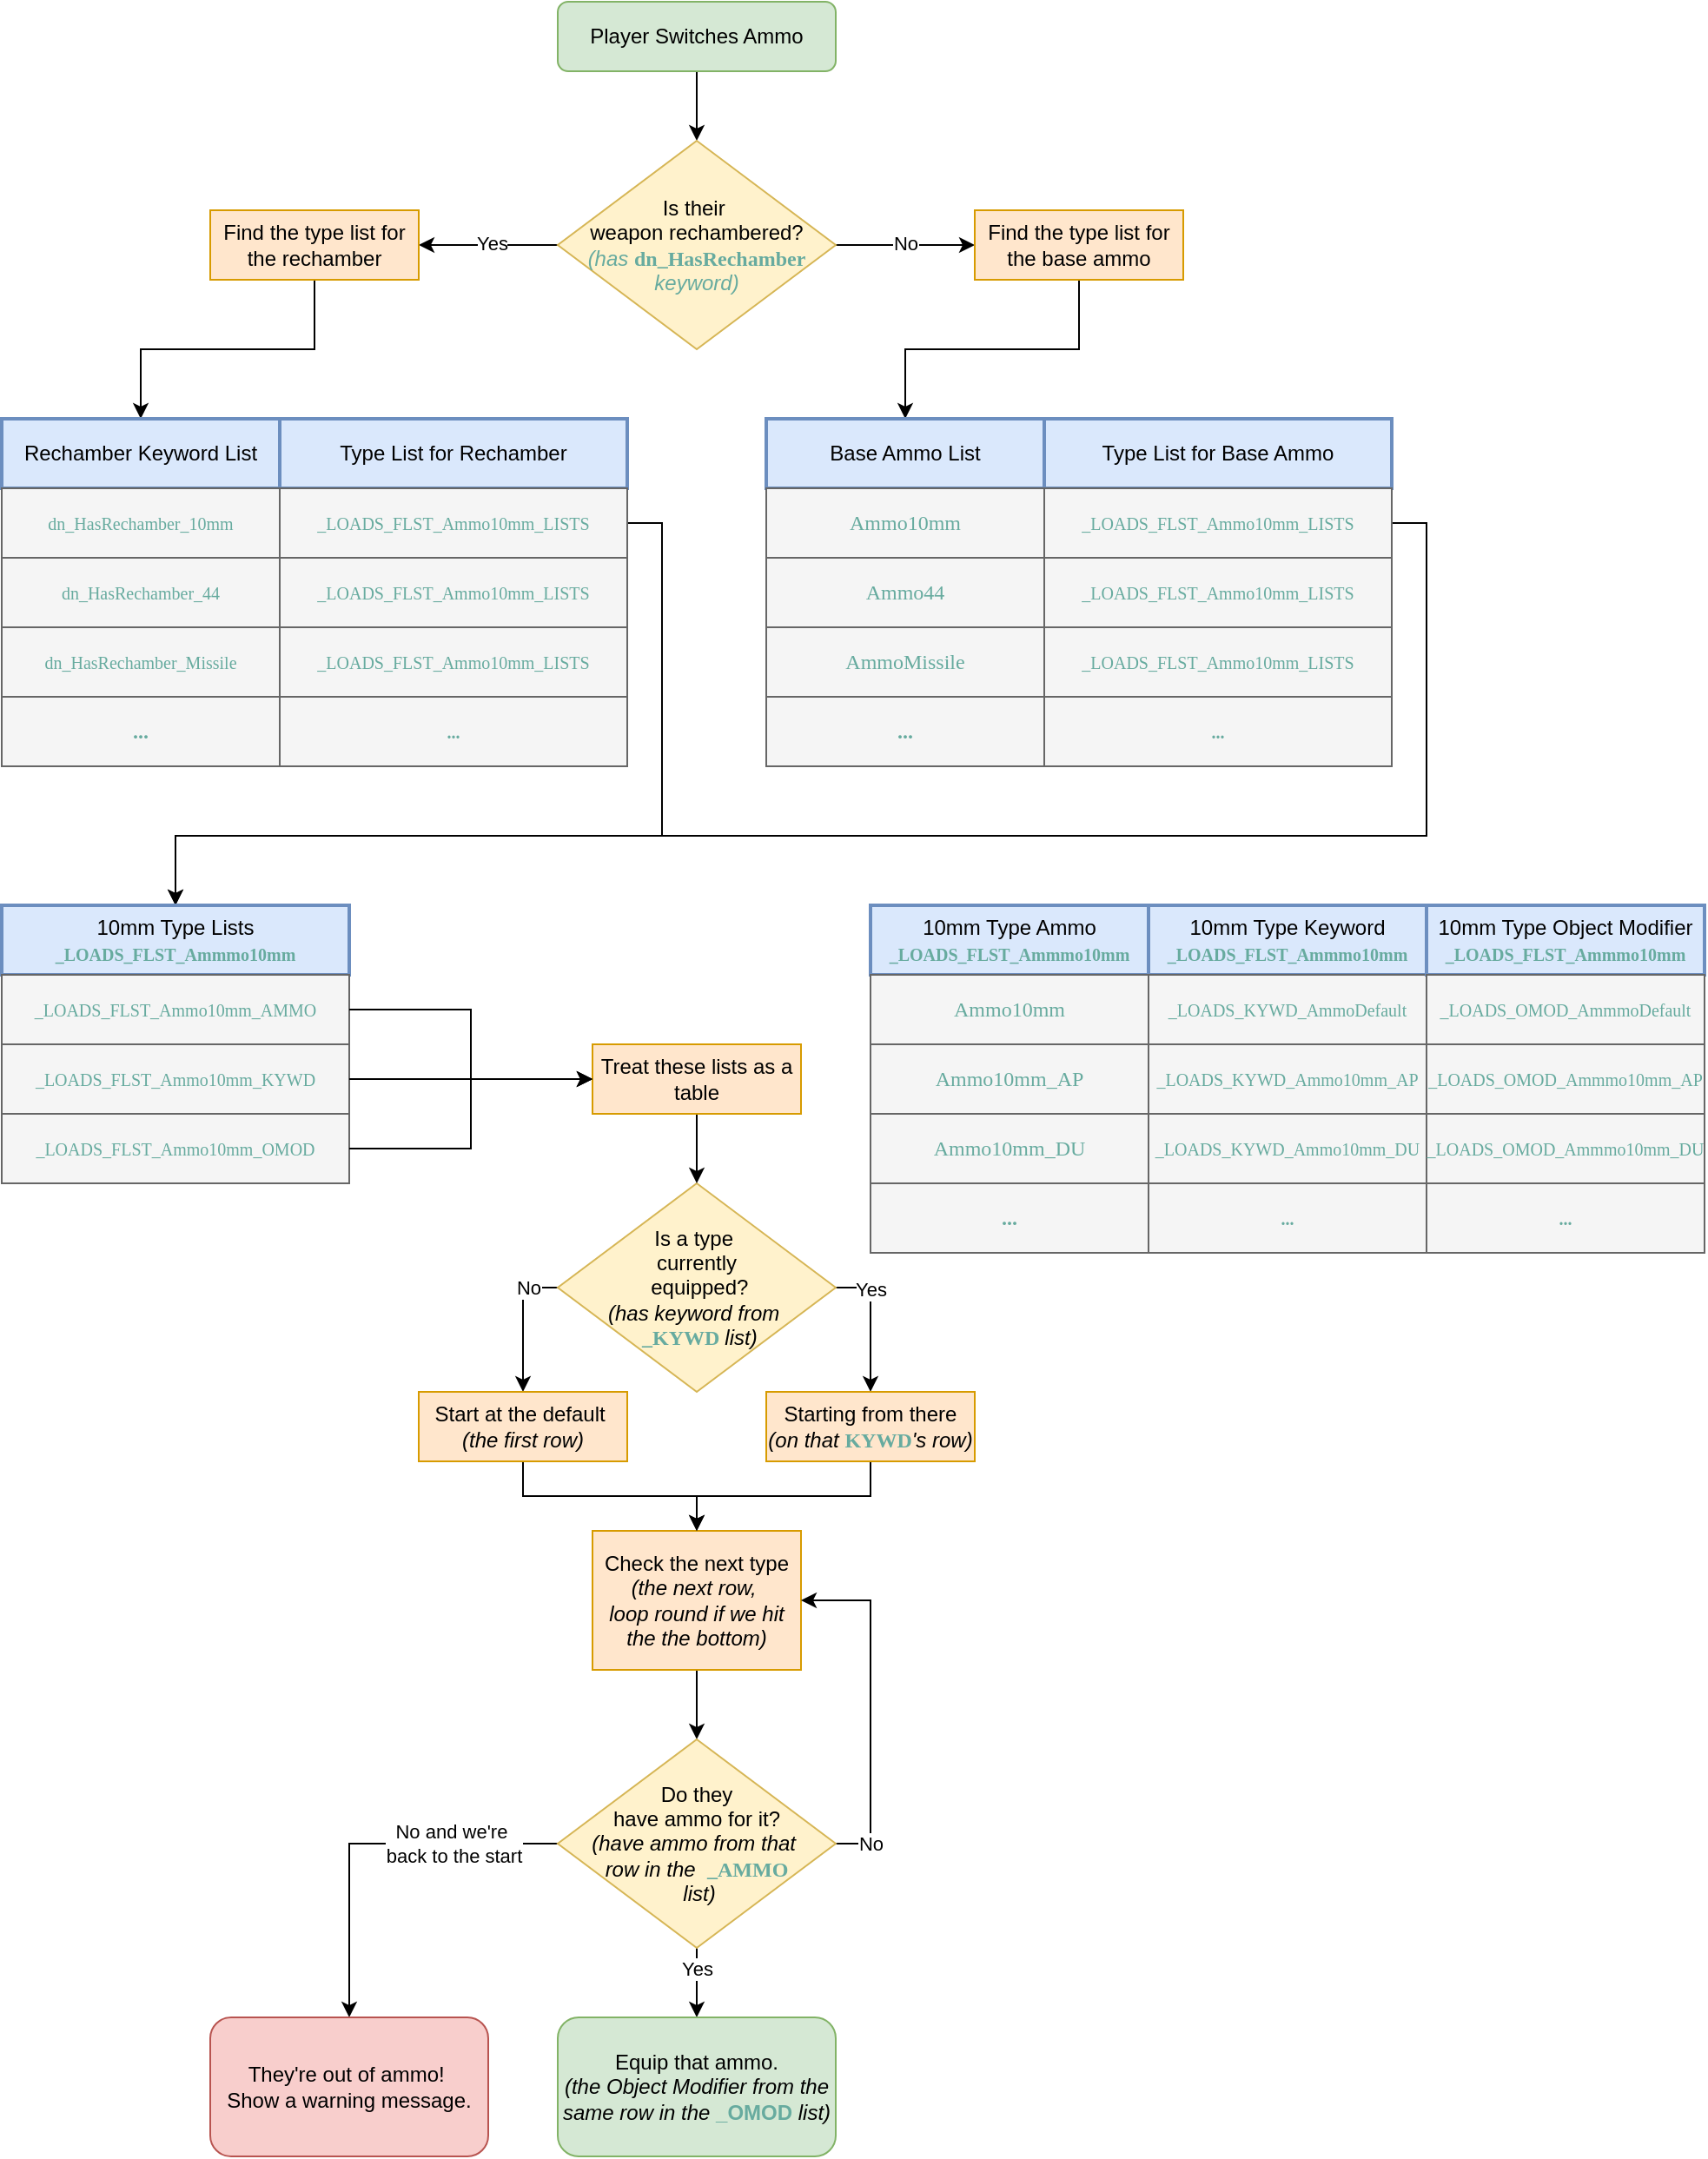 <mxfile version="25.0.1">
  <diagram name="Page-1" id="Z3C1NiTa7ygTj1chKMIx">
    <mxGraphModel dx="792" dy="1180" grid="1" gridSize="10" guides="1" tooltips="1" connect="1" arrows="1" fold="1" page="1" pageScale="1" pageWidth="1200" pageHeight="1600" math="0" shadow="0">
      <root>
        <mxCell id="0" />
        <mxCell id="1" parent="0" />
        <mxCell id="u2kjIfs1mv_Wrb9bzfoM-34" style="edgeStyle=orthogonalEdgeStyle;rounded=0;orthogonalLoop=1;jettySize=auto;html=1;entryX=0.5;entryY=0;entryDx=0;entryDy=0;" parent="1" source="u2kjIfs1mv_Wrb9bzfoM-1" target="u2kjIfs1mv_Wrb9bzfoM-2" edge="1">
          <mxGeometry relative="1" as="geometry" />
        </mxCell>
        <mxCell id="u2kjIfs1mv_Wrb9bzfoM-1" value="Player Switches Ammo" style="rounded=1;whiteSpace=wrap;html=1;fillColor=#d5e8d4;strokeColor=#82b366;" parent="1" vertex="1">
          <mxGeometry x="360" y="160" width="160" height="40" as="geometry" />
        </mxCell>
        <mxCell id="u2kjIfs1mv_Wrb9bzfoM-27" style="edgeStyle=orthogonalEdgeStyle;rounded=0;orthogonalLoop=1;jettySize=auto;html=1;entryX=0;entryY=0.5;entryDx=0;entryDy=0;" parent="1" source="u2kjIfs1mv_Wrb9bzfoM-2" target="u2kjIfs1mv_Wrb9bzfoM-3" edge="1">
          <mxGeometry relative="1" as="geometry" />
        </mxCell>
        <mxCell id="u2kjIfs1mv_Wrb9bzfoM-75" value="No" style="edgeLabel;html=1;align=center;verticalAlign=middle;resizable=0;points=[];" parent="u2kjIfs1mv_Wrb9bzfoM-27" vertex="1" connectable="0">
          <mxGeometry x="-0.006" y="1" relative="1" as="geometry">
            <mxPoint as="offset" />
          </mxGeometry>
        </mxCell>
        <mxCell id="u2kjIfs1mv_Wrb9bzfoM-29" style="edgeStyle=orthogonalEdgeStyle;rounded=0;orthogonalLoop=1;jettySize=auto;html=1;exitX=0;exitY=0.5;exitDx=0;exitDy=0;" parent="1" source="u2kjIfs1mv_Wrb9bzfoM-2" target="u2kjIfs1mv_Wrb9bzfoM-28" edge="1">
          <mxGeometry relative="1" as="geometry" />
        </mxCell>
        <mxCell id="u2kjIfs1mv_Wrb9bzfoM-76" value="Yes" style="edgeLabel;html=1;align=center;verticalAlign=middle;resizable=0;points=[];" parent="u2kjIfs1mv_Wrb9bzfoM-29" vertex="1" connectable="0">
          <mxGeometry x="-0.053" y="-1" relative="1" as="geometry">
            <mxPoint as="offset" />
          </mxGeometry>
        </mxCell>
        <mxCell id="u2kjIfs1mv_Wrb9bzfoM-2" value="Is their&amp;nbsp;&lt;div&gt;weapon rechambered?&lt;div&gt;&lt;font color=&quot;#67ab9f&quot;&gt;&lt;i&gt;(has&amp;nbsp;&lt;/i&gt;&lt;font style=&quot;&quot; face=&quot;Lucida Console&quot;&gt;&lt;b&gt;dn_HasRechamber&lt;/b&gt;&lt;/font&gt;&lt;/font&gt;&lt;/div&gt;&lt;div&gt;&lt;font color=&quot;#67ab9f&quot;&gt;&lt;font style=&quot;&quot; face=&quot;Lucida Console&quot;&gt;&lt;b&gt;&lt;/b&gt;&lt;/font&gt;&lt;i&gt;keyword)&lt;/i&gt;&lt;/font&gt;&lt;/div&gt;&lt;/div&gt;" style="rhombus;whiteSpace=wrap;html=1;fillColor=#fff2cc;strokeColor=#d6b656;" parent="1" vertex="1">
          <mxGeometry x="360" y="240" width="160" height="120" as="geometry" />
        </mxCell>
        <mxCell id="u2kjIfs1mv_Wrb9bzfoM-30" style="edgeStyle=orthogonalEdgeStyle;rounded=0;orthogonalLoop=1;jettySize=auto;html=1;entryX=0.5;entryY=0;entryDx=0;entryDy=0;" parent="1" source="u2kjIfs1mv_Wrb9bzfoM-3" target="u2kjIfs1mv_Wrb9bzfoM-5" edge="1">
          <mxGeometry relative="1" as="geometry" />
        </mxCell>
        <mxCell id="u2kjIfs1mv_Wrb9bzfoM-3" value="Find the type list for the base ammo" style="rounded=0;whiteSpace=wrap;html=1;fillColor=#ffe6cc;strokeColor=#d79b00;" parent="1" vertex="1">
          <mxGeometry x="600" y="280" width="120" height="40" as="geometry" />
        </mxCell>
        <mxCell id="u2kjIfs1mv_Wrb9bzfoM-35" style="edgeStyle=orthogonalEdgeStyle;rounded=0;orthogonalLoop=1;jettySize=auto;html=1;entryX=0.5;entryY=0;entryDx=0;entryDy=0;exitX=1;exitY=0.5;exitDx=0;exitDy=0;" parent="1" source="u2kjIfs1mv_Wrb9bzfoM-13" target="u2kjIfs1mv_Wrb9bzfoM-32" edge="1">
          <mxGeometry relative="1" as="geometry">
            <Array as="points">
              <mxPoint x="860" y="460" />
              <mxPoint x="860" y="640" />
              <mxPoint x="140" y="640" />
            </Array>
          </mxGeometry>
        </mxCell>
        <mxCell id="u2kjIfs1mv_Wrb9bzfoM-36" style="edgeStyle=orthogonalEdgeStyle;rounded=0;orthogonalLoop=1;jettySize=auto;html=1;entryX=0.5;entryY=0;entryDx=0;entryDy=0;exitX=1;exitY=0.5;exitDx=0;exitDy=0;" parent="1" source="u2kjIfs1mv_Wrb9bzfoM-23" target="u2kjIfs1mv_Wrb9bzfoM-32" edge="1">
          <mxGeometry relative="1" as="geometry">
            <Array as="points">
              <mxPoint x="420" y="460" />
              <mxPoint x="420" y="640" />
              <mxPoint x="140" y="640" />
            </Array>
          </mxGeometry>
        </mxCell>
        <mxCell id="u2kjIfs1mv_Wrb9bzfoM-31" style="edgeStyle=orthogonalEdgeStyle;rounded=0;orthogonalLoop=1;jettySize=auto;html=1;" parent="1" source="u2kjIfs1mv_Wrb9bzfoM-28" target="u2kjIfs1mv_Wrb9bzfoM-17" edge="1">
          <mxGeometry relative="1" as="geometry" />
        </mxCell>
        <mxCell id="u2kjIfs1mv_Wrb9bzfoM-28" value="Find the type list for the rechamber" style="rounded=0;whiteSpace=wrap;html=1;fillColor=#ffe6cc;strokeColor=#d79b00;" parent="1" vertex="1">
          <mxGeometry x="160" y="280" width="120" height="40" as="geometry" />
        </mxCell>
        <mxCell id="u2kjIfs1mv_Wrb9bzfoM-39" value="" style="group" parent="1" vertex="1" connectable="0">
          <mxGeometry x="40" y="400" width="360" height="200" as="geometry" />
        </mxCell>
        <mxCell id="u2kjIfs1mv_Wrb9bzfoM-17" value="Rechamber Keyword List" style="rounded=0;whiteSpace=wrap;html=1;strokeWidth=2;fillColor=#dae8fc;strokeColor=#6c8ebf;" parent="u2kjIfs1mv_Wrb9bzfoM-39" vertex="1">
          <mxGeometry width="160" height="40" as="geometry" />
        </mxCell>
        <mxCell id="u2kjIfs1mv_Wrb9bzfoM-18" value="Type List for Rechamber" style="rounded=0;whiteSpace=wrap;html=1;strokeWidth=2;fillColor=#dae8fc;strokeColor=#6c8ebf;" parent="u2kjIfs1mv_Wrb9bzfoM-39" vertex="1">
          <mxGeometry x="160" width="200" height="40" as="geometry" />
        </mxCell>
        <mxCell id="u2kjIfs1mv_Wrb9bzfoM-19" value="&lt;font size=&quot;1&quot; color=&quot;#67ab9f&quot; face=&quot;Lucida Console&quot;&gt;dn_HasRechamber_10mm&lt;/font&gt;" style="rounded=0;whiteSpace=wrap;html=1;fillColor=#f5f5f5;strokeColor=#666666;fontColor=#333333;" parent="u2kjIfs1mv_Wrb9bzfoM-39" vertex="1">
          <mxGeometry y="40" width="160" height="40" as="geometry" />
        </mxCell>
        <mxCell id="u2kjIfs1mv_Wrb9bzfoM-20" value="&lt;span style=&quot;color: rgb(103, 171, 159); font-family: &amp;quot;Lucida Console&amp;quot;; font-size: x-small;&quot;&gt;dn_HasRechamber_44&lt;/span&gt;" style="rounded=0;whiteSpace=wrap;html=1;fillColor=#f5f5f5;strokeColor=#666666;fontColor=#333333;" parent="u2kjIfs1mv_Wrb9bzfoM-39" vertex="1">
          <mxGeometry y="80" width="160" height="40" as="geometry" />
        </mxCell>
        <mxCell id="u2kjIfs1mv_Wrb9bzfoM-21" value="&lt;span style=&quot;color: rgb(103, 171, 159); font-family: &amp;quot;Lucida Console&amp;quot;; font-size: x-small;&quot;&gt;dn_HasRechamber_Missile&lt;/span&gt;" style="rounded=0;whiteSpace=wrap;html=1;fillColor=#f5f5f5;strokeColor=#666666;fontColor=#333333;" parent="u2kjIfs1mv_Wrb9bzfoM-39" vertex="1">
          <mxGeometry y="120" width="160" height="40" as="geometry" />
        </mxCell>
        <mxCell id="u2kjIfs1mv_Wrb9bzfoM-22" value="&lt;font color=&quot;#67ab9f&quot; face=&quot;Lucida Console&quot;&gt;&lt;b&gt;...&lt;/b&gt;&lt;/font&gt;" style="rounded=0;whiteSpace=wrap;html=1;fillColor=#f5f5f5;strokeColor=#666666;fontColor=#333333;" parent="u2kjIfs1mv_Wrb9bzfoM-39" vertex="1">
          <mxGeometry y="160" width="160" height="40" as="geometry" />
        </mxCell>
        <mxCell id="u2kjIfs1mv_Wrb9bzfoM-23" value="&lt;font size=&quot;1&quot; color=&quot;#67ab9f&quot; face=&quot;Lucida Console&quot;&gt;_LOADS_FLST_Ammo10mm_LISTS&lt;/font&gt;" style="rounded=0;whiteSpace=wrap;html=1;fillColor=#f5f5f5;fontColor=#333333;strokeColor=#666666;" parent="u2kjIfs1mv_Wrb9bzfoM-39" vertex="1">
          <mxGeometry x="160" y="40" width="200" height="40" as="geometry" />
        </mxCell>
        <mxCell id="u2kjIfs1mv_Wrb9bzfoM-24" value="&lt;font size=&quot;1&quot; color=&quot;#67ab9f&quot; face=&quot;Lucida Console&quot;&gt;_LOADS_FLST_Ammo10mm_LISTS&lt;/font&gt;" style="rounded=0;whiteSpace=wrap;html=1;fillColor=#f5f5f5;fontColor=#333333;strokeColor=#666666;" parent="u2kjIfs1mv_Wrb9bzfoM-39" vertex="1">
          <mxGeometry x="160" y="80" width="200" height="40" as="geometry" />
        </mxCell>
        <mxCell id="u2kjIfs1mv_Wrb9bzfoM-25" value="&lt;font size=&quot;1&quot; color=&quot;#67ab9f&quot; face=&quot;Lucida Console&quot;&gt;_LOADS_FLST_Ammo10mm_LISTS&lt;/font&gt;" style="rounded=0;whiteSpace=wrap;html=1;fillColor=#f5f5f5;fontColor=#333333;strokeColor=#666666;" parent="u2kjIfs1mv_Wrb9bzfoM-39" vertex="1">
          <mxGeometry x="160" y="120" width="200" height="40" as="geometry" />
        </mxCell>
        <mxCell id="u2kjIfs1mv_Wrb9bzfoM-26" value="&lt;font size=&quot;1&quot; color=&quot;#67ab9f&quot; face=&quot;Lucida Console&quot;&gt;&lt;b style=&quot;&quot;&gt;...&lt;/b&gt;&lt;/font&gt;" style="rounded=0;whiteSpace=wrap;html=1;fillColor=#f5f5f5;fontColor=#333333;strokeColor=#666666;" parent="u2kjIfs1mv_Wrb9bzfoM-39" vertex="1">
          <mxGeometry x="160" y="160" width="200" height="40" as="geometry" />
        </mxCell>
        <mxCell id="u2kjIfs1mv_Wrb9bzfoM-40" value="" style="group;strokeWidth=0;" parent="1" vertex="1" connectable="0">
          <mxGeometry x="480" y="400" width="360" height="200" as="geometry" />
        </mxCell>
        <mxCell id="u2kjIfs1mv_Wrb9bzfoM-5" value="Base Ammo List" style="rounded=0;whiteSpace=wrap;html=1;strokeWidth=2;fillColor=#dae8fc;strokeColor=#6c8ebf;" parent="u2kjIfs1mv_Wrb9bzfoM-40" vertex="1">
          <mxGeometry width="160" height="40" as="geometry" />
        </mxCell>
        <mxCell id="u2kjIfs1mv_Wrb9bzfoM-6" value="&lt;div&gt;Type List for Base Ammo&lt;/div&gt;" style="rounded=0;whiteSpace=wrap;html=1;strokeWidth=2;fillColor=#dae8fc;strokeColor=#6c8ebf;" parent="u2kjIfs1mv_Wrb9bzfoM-40" vertex="1">
          <mxGeometry x="160" width="200" height="40" as="geometry" />
        </mxCell>
        <mxCell id="u2kjIfs1mv_Wrb9bzfoM-9" value="&lt;font color=&quot;#67ab9f&quot; face=&quot;Lucida Console&quot;&gt;Ammo10mm&lt;/font&gt;" style="rounded=0;whiteSpace=wrap;html=1;fillColor=#f5f5f5;fontColor=#333333;strokeColor=#666666;" parent="u2kjIfs1mv_Wrb9bzfoM-40" vertex="1">
          <mxGeometry y="40" width="160" height="40" as="geometry" />
        </mxCell>
        <mxCell id="u2kjIfs1mv_Wrb9bzfoM-10" value="&lt;font color=&quot;#67ab9f&quot; face=&quot;Lucida Console&quot;&gt;Ammo44&lt;/font&gt;" style="rounded=0;whiteSpace=wrap;html=1;fillColor=#f5f5f5;fontColor=#333333;strokeColor=#666666;" parent="u2kjIfs1mv_Wrb9bzfoM-40" vertex="1">
          <mxGeometry y="80" width="160" height="40" as="geometry" />
        </mxCell>
        <mxCell id="u2kjIfs1mv_Wrb9bzfoM-11" value="&lt;font color=&quot;#67ab9f&quot; face=&quot;Lucida Console&quot;&gt;AmmoMissile&lt;/font&gt;" style="rounded=0;whiteSpace=wrap;html=1;fillColor=#f5f5f5;fontColor=#333333;strokeColor=#666666;" parent="u2kjIfs1mv_Wrb9bzfoM-40" vertex="1">
          <mxGeometry y="120" width="160" height="40" as="geometry" />
        </mxCell>
        <mxCell id="u2kjIfs1mv_Wrb9bzfoM-12" value="&lt;font color=&quot;#67ab9f&quot; face=&quot;Lucida Console&quot;&gt;&lt;b&gt;...&lt;/b&gt;&lt;/font&gt;" style="rounded=0;whiteSpace=wrap;html=1;fillColor=#f5f5f5;fontColor=#333333;strokeColor=#666666;" parent="u2kjIfs1mv_Wrb9bzfoM-40" vertex="1">
          <mxGeometry y="160" width="160" height="40" as="geometry" />
        </mxCell>
        <mxCell id="u2kjIfs1mv_Wrb9bzfoM-13" value="&lt;font size=&quot;1&quot; color=&quot;#67ab9f&quot; face=&quot;Lucida Console&quot;&gt;_LOADS_FLST_Ammo10mm_LISTS&lt;/font&gt;" style="rounded=0;whiteSpace=wrap;html=1;fillColor=#f5f5f5;fontColor=#333333;strokeColor=#666666;" parent="u2kjIfs1mv_Wrb9bzfoM-40" vertex="1">
          <mxGeometry x="160" y="40" width="200" height="40" as="geometry" />
        </mxCell>
        <mxCell id="u2kjIfs1mv_Wrb9bzfoM-14" value="&lt;font size=&quot;1&quot; color=&quot;#67ab9f&quot; face=&quot;Lucida Console&quot;&gt;_LOADS_FLST_Ammo10mm_LISTS&lt;/font&gt;" style="rounded=0;whiteSpace=wrap;html=1;fillColor=#f5f5f5;fontColor=#333333;strokeColor=#666666;" parent="u2kjIfs1mv_Wrb9bzfoM-40" vertex="1">
          <mxGeometry x="160" y="80" width="200" height="40" as="geometry" />
        </mxCell>
        <mxCell id="u2kjIfs1mv_Wrb9bzfoM-15" value="&lt;font size=&quot;1&quot; color=&quot;#67ab9f&quot; face=&quot;Lucida Console&quot;&gt;_LOADS_FLST_Ammo10mm_LISTS&lt;/font&gt;" style="rounded=0;whiteSpace=wrap;html=1;fillColor=#f5f5f5;fontColor=#333333;strokeColor=#666666;" parent="u2kjIfs1mv_Wrb9bzfoM-40" vertex="1">
          <mxGeometry x="160" y="120" width="200" height="40" as="geometry" />
        </mxCell>
        <mxCell id="u2kjIfs1mv_Wrb9bzfoM-16" value="&lt;font size=&quot;1&quot; color=&quot;#67ab9f&quot; face=&quot;Lucida Console&quot;&gt;&lt;b style=&quot;&quot;&gt;...&lt;/b&gt;&lt;/font&gt;" style="rounded=0;whiteSpace=wrap;html=1;fillColor=#f5f5f5;fontColor=#333333;strokeColor=#666666;" parent="u2kjIfs1mv_Wrb9bzfoM-40" vertex="1">
          <mxGeometry x="160" y="160" width="200" height="40" as="geometry" />
        </mxCell>
        <mxCell id="u2kjIfs1mv_Wrb9bzfoM-41" value="" style="group" parent="1" vertex="1" connectable="0">
          <mxGeometry x="40" y="680" width="200" height="160" as="geometry" />
        </mxCell>
        <mxCell id="u2kjIfs1mv_Wrb9bzfoM-32" value="10mm Type Lists&lt;div&gt;&lt;font color=&quot;#67ab9f&quot; size=&quot;1&quot; face=&quot;Lucida Console&quot;&gt;&lt;b style=&quot;&quot;&gt;_LOADS_FLST_Ammmo10mm&lt;/b&gt;&lt;/font&gt;&lt;/div&gt;" style="rounded=0;whiteSpace=wrap;html=1;strokeWidth=2;fillColor=#dae8fc;strokeColor=#6c8ebf;" parent="u2kjIfs1mv_Wrb9bzfoM-41" vertex="1">
          <mxGeometry width="200" height="40" as="geometry" />
        </mxCell>
        <mxCell id="u2kjIfs1mv_Wrb9bzfoM-33" value="&lt;font size=&quot;1&quot; color=&quot;#67ab9f&quot; face=&quot;Lucida Console&quot;&gt;_LOADS_FLST_Ammo10mm_AMMO&lt;/font&gt;" style="rounded=0;whiteSpace=wrap;html=1;fillColor=#f5f5f5;fontColor=#333333;strokeColor=#666666;" parent="u2kjIfs1mv_Wrb9bzfoM-41" vertex="1">
          <mxGeometry y="40" width="200" height="40" as="geometry" />
        </mxCell>
        <mxCell id="u2kjIfs1mv_Wrb9bzfoM-37" value="&lt;font size=&quot;1&quot; color=&quot;#67ab9f&quot; face=&quot;Lucida Console&quot;&gt;_LOADS_FLST_Ammo10mm_KYWD&lt;/font&gt;" style="rounded=0;whiteSpace=wrap;html=1;fillColor=#f5f5f5;fontColor=#333333;strokeColor=#666666;" parent="u2kjIfs1mv_Wrb9bzfoM-41" vertex="1">
          <mxGeometry y="80" width="200" height="40" as="geometry" />
        </mxCell>
        <mxCell id="u2kjIfs1mv_Wrb9bzfoM-38" value="&lt;font size=&quot;1&quot; color=&quot;#67ab9f&quot; face=&quot;Lucida Console&quot;&gt;_LOADS_FLST_Ammo10mm_OMOD&lt;/font&gt;" style="rounded=0;whiteSpace=wrap;html=1;fillColor=#f5f5f5;fontColor=#333333;strokeColor=#666666;" parent="u2kjIfs1mv_Wrb9bzfoM-41" vertex="1">
          <mxGeometry y="120" width="200" height="40" as="geometry" />
        </mxCell>
        <mxCell id="u2kjIfs1mv_Wrb9bzfoM-90" style="edgeStyle=orthogonalEdgeStyle;rounded=0;orthogonalLoop=1;jettySize=auto;html=1;entryX=0.5;entryY=0;entryDx=0;entryDy=0;exitX=1;exitY=0.5;exitDx=0;exitDy=0;" parent="1" source="u2kjIfs1mv_Wrb9bzfoM-74" target="u2kjIfs1mv_Wrb9bzfoM-105" edge="1">
          <mxGeometry relative="1" as="geometry">
            <mxPoint x="380" y="1040" as="sourcePoint" />
            <Array as="points" />
          </mxGeometry>
        </mxCell>
        <mxCell id="u2kjIfs1mv_Wrb9bzfoM-92" value="Yes" style="edgeLabel;html=1;align=center;verticalAlign=middle;resizable=0;points=[];" parent="u2kjIfs1mv_Wrb9bzfoM-90" vertex="1" connectable="0">
          <mxGeometry x="-0.165" y="-3" relative="1" as="geometry">
            <mxPoint x="3" y="-13" as="offset" />
          </mxGeometry>
        </mxCell>
        <mxCell id="u2kjIfs1mv_Wrb9bzfoM-95" style="edgeStyle=orthogonalEdgeStyle;rounded=0;orthogonalLoop=1;jettySize=auto;html=1;entryX=0.5;entryY=0;entryDx=0;entryDy=0;exitX=0;exitY=0.5;exitDx=0;exitDy=0;" parent="1" source="u2kjIfs1mv_Wrb9bzfoM-74" target="u2kjIfs1mv_Wrb9bzfoM-94" edge="1">
          <mxGeometry relative="1" as="geometry" />
        </mxCell>
        <mxCell id="u2kjIfs1mv_Wrb9bzfoM-96" value="No" style="edgeLabel;html=1;align=center;verticalAlign=middle;resizable=0;points=[];" parent="u2kjIfs1mv_Wrb9bzfoM-95" vertex="1" connectable="0">
          <mxGeometry x="-0.723" relative="1" as="geometry">
            <mxPoint x="-6" as="offset" />
          </mxGeometry>
        </mxCell>
        <mxCell id="u2kjIfs1mv_Wrb9bzfoM-74" value="Is a type&amp;nbsp;&lt;div&gt;currently&lt;div&gt;&amp;nbsp;equipped?&lt;/div&gt;&lt;div&gt;&lt;i&gt;(has keyword from&amp;nbsp;&lt;/i&gt;&lt;/div&gt;&lt;div&gt;&amp;nbsp;&lt;b&gt;&lt;font color=&quot;#67ab9f&quot; face=&quot;Lucida Console&quot;&gt;_KYWD&amp;nbsp;&lt;/font&gt;&lt;/b&gt;&lt;i&gt;list)&lt;/i&gt;&lt;br&gt;&lt;/div&gt;&lt;/div&gt;" style="rhombus;whiteSpace=wrap;html=1;fillColor=#fff2cc;strokeColor=#d6b656;" parent="1" vertex="1">
          <mxGeometry x="360" y="840" width="160" height="120" as="geometry" />
        </mxCell>
        <mxCell id="u2kjIfs1mv_Wrb9bzfoM-87" style="edgeStyle=orthogonalEdgeStyle;rounded=0;orthogonalLoop=1;jettySize=auto;html=1;entryX=0.5;entryY=0;entryDx=0;entryDy=0;" parent="1" source="u2kjIfs1mv_Wrb9bzfoM-82" target="u2kjIfs1mv_Wrb9bzfoM-74" edge="1">
          <mxGeometry relative="1" as="geometry" />
        </mxCell>
        <mxCell id="u2kjIfs1mv_Wrb9bzfoM-82" value="Treat these lists as a table" style="rounded=0;whiteSpace=wrap;html=1;fillColor=#ffe6cc;strokeColor=#d79b00;" parent="1" vertex="1">
          <mxGeometry x="380" y="760" width="120" height="40" as="geometry" />
        </mxCell>
        <mxCell id="u2kjIfs1mv_Wrb9bzfoM-83" style="edgeStyle=orthogonalEdgeStyle;rounded=0;orthogonalLoop=1;jettySize=auto;html=1;entryX=0;entryY=0.5;entryDx=0;entryDy=0;" parent="1" source="u2kjIfs1mv_Wrb9bzfoM-33" target="u2kjIfs1mv_Wrb9bzfoM-82" edge="1">
          <mxGeometry relative="1" as="geometry" />
        </mxCell>
        <mxCell id="u2kjIfs1mv_Wrb9bzfoM-84" style="edgeStyle=orthogonalEdgeStyle;rounded=0;orthogonalLoop=1;jettySize=auto;html=1;entryX=0;entryY=0.5;entryDx=0;entryDy=0;" parent="1" source="u2kjIfs1mv_Wrb9bzfoM-37" target="u2kjIfs1mv_Wrb9bzfoM-82" edge="1">
          <mxGeometry relative="1" as="geometry" />
        </mxCell>
        <mxCell id="u2kjIfs1mv_Wrb9bzfoM-85" style="edgeStyle=orthogonalEdgeStyle;rounded=0;orthogonalLoop=1;jettySize=auto;html=1;entryX=0;entryY=0.5;entryDx=0;entryDy=0;" parent="1" source="u2kjIfs1mv_Wrb9bzfoM-38" target="u2kjIfs1mv_Wrb9bzfoM-82" edge="1">
          <mxGeometry relative="1" as="geometry" />
        </mxCell>
        <mxCell id="u2kjIfs1mv_Wrb9bzfoM-53" value="10mm Type Ammo&lt;div&gt;&lt;b style=&quot;color: rgb(103, 171, 159); font-family: &amp;quot;Lucida Console&amp;quot;; font-size: x-small;&quot;&gt;_LOADS_FLST_Ammmo10mm&lt;/b&gt;&lt;br&gt;&lt;/div&gt;" style="rounded=0;whiteSpace=wrap;html=1;strokeWidth=2;fillColor=#dae8fc;strokeColor=#6c8ebf;" parent="1" vertex="1">
          <mxGeometry x="540" y="680" width="160" height="40" as="geometry" />
        </mxCell>
        <mxCell id="u2kjIfs1mv_Wrb9bzfoM-54" value="10mm Type Keyword&lt;div&gt;&lt;b style=&quot;color: rgb(103, 171, 159); font-family: &amp;quot;Lucida Console&amp;quot;; font-size: x-small;&quot;&gt;_LOADS_FLST_Ammmo10mm&lt;/b&gt;&lt;br&gt;&lt;/div&gt;" style="rounded=0;whiteSpace=wrap;html=1;strokeWidth=2;fillColor=#dae8fc;strokeColor=#6c8ebf;" parent="1" vertex="1">
          <mxGeometry x="700" y="680" width="160" height="40" as="geometry" />
        </mxCell>
        <mxCell id="u2kjIfs1mv_Wrb9bzfoM-55" value="&lt;font color=&quot;#67ab9f&quot; face=&quot;Lucida Console&quot;&gt;Ammo10mm&lt;/font&gt;" style="rounded=0;whiteSpace=wrap;html=1;fillColor=#f5f5f5;fontColor=#333333;strokeColor=#666666;" parent="1" vertex="1">
          <mxGeometry x="540" y="720" width="160" height="40" as="geometry" />
        </mxCell>
        <mxCell id="u2kjIfs1mv_Wrb9bzfoM-56" value="&lt;font color=&quot;#67ab9f&quot; face=&quot;Lucida Console&quot;&gt;Ammo10mm_AP&lt;/font&gt;" style="rounded=0;whiteSpace=wrap;html=1;fillColor=#f5f5f5;fontColor=#333333;strokeColor=#666666;" parent="1" vertex="1">
          <mxGeometry x="540" y="760" width="160" height="40" as="geometry" />
        </mxCell>
        <mxCell id="u2kjIfs1mv_Wrb9bzfoM-57" value="&lt;font color=&quot;#67ab9f&quot; face=&quot;Lucida Console&quot;&gt;Ammo10mm_DU&lt;/font&gt;" style="rounded=0;whiteSpace=wrap;html=1;fillColor=#f5f5f5;fontColor=#333333;strokeColor=#666666;" parent="1" vertex="1">
          <mxGeometry x="540" y="800" width="160" height="40" as="geometry" />
        </mxCell>
        <mxCell id="u2kjIfs1mv_Wrb9bzfoM-58" value="&lt;font color=&quot;#67ab9f&quot; face=&quot;Lucida Console&quot;&gt;&lt;b&gt;...&lt;/b&gt;&lt;/font&gt;" style="rounded=0;whiteSpace=wrap;html=1;fillColor=#f5f5f5;fontColor=#333333;strokeColor=#666666;" parent="1" vertex="1">
          <mxGeometry x="540" y="840" width="160" height="40" as="geometry" />
        </mxCell>
        <mxCell id="u2kjIfs1mv_Wrb9bzfoM-59" value="&lt;font size=&quot;1&quot; color=&quot;#67ab9f&quot; face=&quot;Lucida Console&quot;&gt;_LOADS_KYWD_AmmoDefault&lt;/font&gt;" style="rounded=0;whiteSpace=wrap;html=1;fillColor=#f5f5f5;fontColor=#333333;strokeColor=#666666;" parent="1" vertex="1">
          <mxGeometry x="700" y="720" width="160" height="40" as="geometry" />
        </mxCell>
        <mxCell id="u2kjIfs1mv_Wrb9bzfoM-60" value="&lt;span style=&quot;color: rgb(103, 171, 159); font-family: &amp;quot;Lucida Console&amp;quot;; font-size: x-small;&quot;&gt;_LOADS_KYWD_Ammo10mm_AP&lt;/span&gt;" style="rounded=0;whiteSpace=wrap;html=1;fillColor=#f5f5f5;fontColor=#333333;strokeColor=#666666;" parent="1" vertex="1">
          <mxGeometry x="700" y="760" width="160" height="40" as="geometry" />
        </mxCell>
        <mxCell id="u2kjIfs1mv_Wrb9bzfoM-61" value="&lt;span style=&quot;color: rgb(103, 171, 159); font-family: &amp;quot;Lucida Console&amp;quot;; font-size: x-small;&quot;&gt;_LOADS_KYWD_Ammo10mm_DU&lt;/span&gt;" style="rounded=0;whiteSpace=wrap;html=1;fillColor=#f5f5f5;fontColor=#333333;strokeColor=#666666;" parent="1" vertex="1">
          <mxGeometry x="700" y="800" width="160" height="40" as="geometry" />
        </mxCell>
        <mxCell id="u2kjIfs1mv_Wrb9bzfoM-62" value="&lt;font size=&quot;1&quot; color=&quot;#67ab9f&quot; face=&quot;Lucida Console&quot;&gt;&lt;b style=&quot;&quot;&gt;...&lt;/b&gt;&lt;/font&gt;" style="rounded=0;whiteSpace=wrap;html=1;fillColor=#f5f5f5;fontColor=#333333;strokeColor=#666666;" parent="1" vertex="1">
          <mxGeometry x="700" y="840" width="160" height="40" as="geometry" />
        </mxCell>
        <mxCell id="u2kjIfs1mv_Wrb9bzfoM-63" value="10mm Type Object Modifier&lt;div&gt;&lt;b style=&quot;color: rgb(103, 171, 159); font-family: &amp;quot;Lucida Console&amp;quot;; font-size: x-small;&quot;&gt;_LOADS_FLST_Ammmo10mm&lt;/b&gt;&lt;br&gt;&lt;/div&gt;" style="rounded=0;whiteSpace=wrap;html=1;strokeWidth=2;fillColor=#dae8fc;strokeColor=#6c8ebf;" parent="1" vertex="1">
          <mxGeometry x="860" y="680" width="160" height="40" as="geometry" />
        </mxCell>
        <mxCell id="u2kjIfs1mv_Wrb9bzfoM-64" value="&lt;font size=&quot;1&quot; color=&quot;#67ab9f&quot; face=&quot;Lucida Console&quot;&gt;_LOADS_OMOD_AmmmoDefault&lt;/font&gt;" style="rounded=0;whiteSpace=wrap;html=1;fillColor=#f5f5f5;fontColor=#333333;strokeColor=#666666;" parent="1" vertex="1">
          <mxGeometry x="860" y="720" width="160" height="40" as="geometry" />
        </mxCell>
        <mxCell id="u2kjIfs1mv_Wrb9bzfoM-65" value="&lt;span style=&quot;color: rgb(103, 171, 159); font-family: &amp;quot;Lucida Console&amp;quot;; font-size: x-small;&quot;&gt;_LOADS_OMOD_Ammmo10mm_AP&lt;/span&gt;" style="rounded=0;whiteSpace=wrap;html=1;fillColor=#f5f5f5;fontColor=#333333;strokeColor=#666666;" parent="1" vertex="1">
          <mxGeometry x="860" y="760" width="160" height="40" as="geometry" />
        </mxCell>
        <mxCell id="u2kjIfs1mv_Wrb9bzfoM-66" value="&lt;span style=&quot;color: rgb(103, 171, 159); font-family: &amp;quot;Lucida Console&amp;quot;; font-size: x-small;&quot;&gt;_LOADS_OMOD_Ammmo10mm_DU&lt;/span&gt;" style="rounded=0;whiteSpace=wrap;html=1;fillColor=#f5f5f5;fontColor=#333333;strokeColor=#666666;" parent="1" vertex="1">
          <mxGeometry x="860" y="800" width="160" height="40" as="geometry" />
        </mxCell>
        <mxCell id="u2kjIfs1mv_Wrb9bzfoM-67" value="&lt;font size=&quot;1&quot; color=&quot;#67ab9f&quot; face=&quot;Lucida Console&quot;&gt;&lt;b style=&quot;&quot;&gt;...&lt;/b&gt;&lt;/font&gt;" style="rounded=0;whiteSpace=wrap;html=1;fillColor=#f5f5f5;fontColor=#333333;strokeColor=#666666;" parent="1" vertex="1">
          <mxGeometry x="860" y="840" width="160" height="40" as="geometry" />
        </mxCell>
        <mxCell id="u2kjIfs1mv_Wrb9bzfoM-91" style="edgeStyle=orthogonalEdgeStyle;rounded=0;orthogonalLoop=1;jettySize=auto;html=1;entryX=0.5;entryY=0;entryDx=0;entryDy=0;" parent="1" source="u2kjIfs1mv_Wrb9bzfoM-88" target="u2kjIfs1mv_Wrb9bzfoM-89" edge="1">
          <mxGeometry relative="1" as="geometry" />
        </mxCell>
        <mxCell id="u2kjIfs1mv_Wrb9bzfoM-88" value="Check the next type&lt;div&gt;&lt;i&gt;(the next row,&amp;nbsp;&lt;/i&gt;&lt;/div&gt;&lt;div&gt;&lt;i&gt;loop round&lt;/i&gt;&lt;i style=&quot;background-color: initial;&quot;&gt;&amp;nbsp;if we hit the the bottom)&lt;/i&gt;&lt;/div&gt;" style="rounded=0;whiteSpace=wrap;html=1;fillColor=#ffe6cc;strokeColor=#d79b00;" parent="1" vertex="1">
          <mxGeometry x="380" y="1040" width="120" height="80" as="geometry" />
        </mxCell>
        <mxCell id="u2kjIfs1mv_Wrb9bzfoM-98" style="edgeStyle=orthogonalEdgeStyle;rounded=0;orthogonalLoop=1;jettySize=auto;html=1;entryX=0.5;entryY=0;entryDx=0;entryDy=0;exitX=0.5;exitY=1;exitDx=0;exitDy=0;" parent="1" source="u2kjIfs1mv_Wrb9bzfoM-89" target="u2kjIfs1mv_Wrb9bzfoM-103" edge="1">
          <mxGeometry relative="1" as="geometry">
            <mxPoint x="380" y="1360.0" as="targetPoint" />
          </mxGeometry>
        </mxCell>
        <mxCell id="u2kjIfs1mv_Wrb9bzfoM-99" value="Yes" style="edgeLabel;html=1;align=center;verticalAlign=middle;resizable=0;points=[];" parent="u2kjIfs1mv_Wrb9bzfoM-98" vertex="1" connectable="0">
          <mxGeometry x="-0.047" y="1" relative="1" as="geometry">
            <mxPoint x="-1" y="-7" as="offset" />
          </mxGeometry>
        </mxCell>
        <mxCell id="u2kjIfs1mv_Wrb9bzfoM-109" style="edgeStyle=orthogonalEdgeStyle;rounded=0;orthogonalLoop=1;jettySize=auto;html=1;entryX=0.5;entryY=0;entryDx=0;entryDy=0;exitX=0;exitY=0.5;exitDx=0;exitDy=0;" parent="1" source="u2kjIfs1mv_Wrb9bzfoM-89" target="u2kjIfs1mv_Wrb9bzfoM-108" edge="1">
          <mxGeometry relative="1" as="geometry" />
        </mxCell>
        <mxCell id="u2kjIfs1mv_Wrb9bzfoM-116" value="No and we&#39;re&amp;nbsp;&lt;div&gt;back to the start&lt;/div&gt;" style="edgeLabel;html=1;align=center;verticalAlign=middle;resizable=0;points=[];" parent="u2kjIfs1mv_Wrb9bzfoM-109" vertex="1" connectable="0">
          <mxGeometry x="0.24" y="-2" relative="1" as="geometry">
            <mxPoint x="62" y="-17" as="offset" />
          </mxGeometry>
        </mxCell>
        <mxCell id="u2kjIfs1mv_Wrb9bzfoM-114" style="edgeStyle=orthogonalEdgeStyle;rounded=0;orthogonalLoop=1;jettySize=auto;html=1;entryX=1;entryY=0.5;entryDx=0;entryDy=0;exitX=1;exitY=0.5;exitDx=0;exitDy=0;" parent="1" source="u2kjIfs1mv_Wrb9bzfoM-89" target="u2kjIfs1mv_Wrb9bzfoM-88" edge="1">
          <mxGeometry relative="1" as="geometry">
            <Array as="points">
              <mxPoint x="540" y="1220" />
              <mxPoint x="540" y="1080" />
            </Array>
          </mxGeometry>
        </mxCell>
        <mxCell id="u2kjIfs1mv_Wrb9bzfoM-115" value="No" style="edgeLabel;html=1;align=center;verticalAlign=middle;resizable=0;points=[];" parent="u2kjIfs1mv_Wrb9bzfoM-114" vertex="1" connectable="0">
          <mxGeometry x="-0.861" y="1" relative="1" as="geometry">
            <mxPoint x="6" y="1" as="offset" />
          </mxGeometry>
        </mxCell>
        <mxCell id="u2kjIfs1mv_Wrb9bzfoM-89" value="Do they&lt;div&gt;&lt;span style=&quot;background-color: initial;&quot;&gt;have&amp;nbsp;&lt;/span&gt;&lt;span style=&quot;background-color: initial;&quot;&gt;ammo for it?&lt;/span&gt;&lt;div&gt;&lt;div&gt;&lt;div&gt;&lt;i&gt;(have ammo from that&amp;nbsp;&lt;/i&gt;&lt;/div&gt;&lt;div&gt;&lt;i&gt;row in the&amp;nbsp;&lt;/i&gt;&lt;span style=&quot;background-color: initial;&quot;&gt;&amp;nbsp;&lt;/span&gt;&lt;b style=&quot;background-color: initial;&quot;&gt;&lt;font color=&quot;#67ab9f&quot; face=&quot;Lucida Console&quot;&gt;_AMMO&lt;/font&gt;&lt;/b&gt;&lt;/div&gt;&lt;div&gt;&lt;b style=&quot;background-color: initial;&quot;&gt;&lt;font color=&quot;#67ab9f&quot; face=&quot;Lucida Console&quot;&gt;&amp;nbsp;&lt;/font&gt;&lt;/b&gt;&lt;i style=&quot;background-color: initial;&quot;&gt;list)&lt;/i&gt;&lt;/div&gt;&lt;/div&gt;&lt;/div&gt;&lt;/div&gt;" style="rhombus;whiteSpace=wrap;html=1;fillColor=#fff2cc;strokeColor=#d6b656;" parent="1" vertex="1">
          <mxGeometry x="360" y="1160" width="160" height="120" as="geometry" />
        </mxCell>
        <mxCell id="u2kjIfs1mv_Wrb9bzfoM-113" style="edgeStyle=orthogonalEdgeStyle;rounded=0;orthogonalLoop=1;jettySize=auto;html=1;entryX=0.5;entryY=0;entryDx=0;entryDy=0;" parent="1" source="u2kjIfs1mv_Wrb9bzfoM-94" target="u2kjIfs1mv_Wrb9bzfoM-88" edge="1">
          <mxGeometry relative="1" as="geometry" />
        </mxCell>
        <mxCell id="u2kjIfs1mv_Wrb9bzfoM-94" value="Start at the default&amp;nbsp;&lt;div&gt;&lt;i&gt;(the first row)&lt;/i&gt;&lt;/div&gt;" style="rounded=0;whiteSpace=wrap;html=1;fillColor=#ffe6cc;strokeColor=#d79b00;" parent="1" vertex="1">
          <mxGeometry x="280" y="960" width="120" height="40" as="geometry" />
        </mxCell>
        <mxCell id="u2kjIfs1mv_Wrb9bzfoM-103" value="Equip that ammo.&lt;div&gt;&lt;i&gt;(the Object Modifier from the same row in the&amp;nbsp;&lt;/i&gt;&lt;b&gt;&lt;font color=&quot;#67ab9f&quot;&gt;_OMOD&amp;nbsp;&lt;/font&gt;&lt;/b&gt;&lt;i&gt;list)&lt;/i&gt;&lt;/div&gt;" style="rounded=1;whiteSpace=wrap;html=1;fillColor=#d5e8d4;strokeColor=#82b366;" parent="1" vertex="1">
          <mxGeometry x="360" y="1320" width="160" height="80" as="geometry" />
        </mxCell>
        <mxCell id="u2kjIfs1mv_Wrb9bzfoM-106" style="edgeStyle=orthogonalEdgeStyle;rounded=0;orthogonalLoop=1;jettySize=auto;html=1;entryX=0.5;entryY=0;entryDx=0;entryDy=0;" parent="1" source="u2kjIfs1mv_Wrb9bzfoM-105" target="u2kjIfs1mv_Wrb9bzfoM-88" edge="1">
          <mxGeometry relative="1" as="geometry" />
        </mxCell>
        <mxCell id="u2kjIfs1mv_Wrb9bzfoM-105" value="Starting from there&lt;div&gt;&lt;i&gt;(on that &lt;/i&gt;&lt;b style=&quot;&quot;&gt;&lt;font style=&quot;&quot; color=&quot;#67ab9f&quot; face=&quot;Lucida Console&quot;&gt;KYWD&lt;/font&gt;&lt;/b&gt;&lt;i&gt;&#39;s row)&lt;/i&gt;&lt;/div&gt;" style="rounded=0;whiteSpace=wrap;html=1;fillColor=#ffe6cc;strokeColor=#d79b00;" parent="1" vertex="1">
          <mxGeometry x="480" y="960" width="120" height="40" as="geometry" />
        </mxCell>
        <mxCell id="u2kjIfs1mv_Wrb9bzfoM-108" value="They&#39;re out of ammo!&amp;nbsp;&lt;div&gt;Show a warning message.&lt;/div&gt;" style="rounded=1;whiteSpace=wrap;html=1;fillColor=#f8cecc;strokeColor=#b85450;" parent="1" vertex="1">
          <mxGeometry x="160" y="1320" width="160" height="80" as="geometry" />
        </mxCell>
      </root>
    </mxGraphModel>
  </diagram>
</mxfile>
